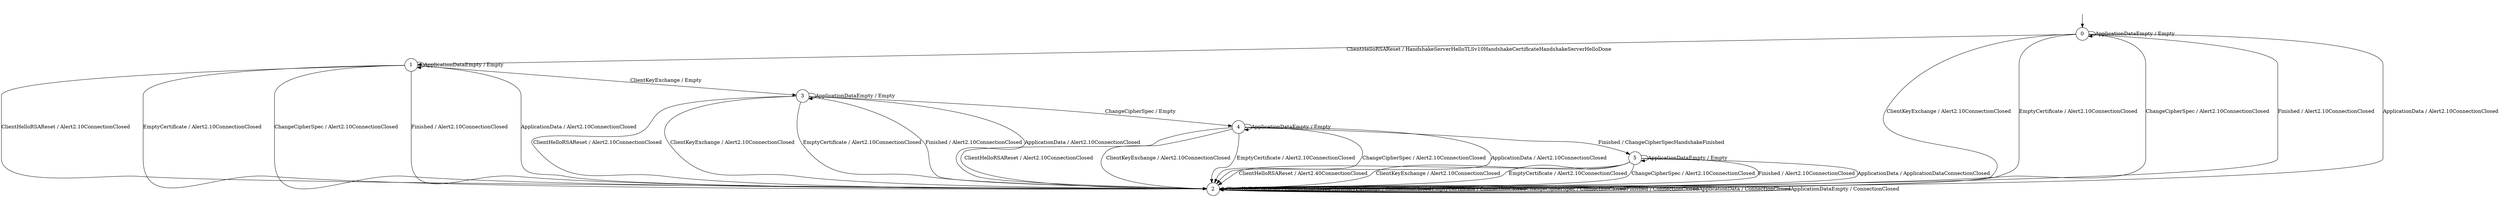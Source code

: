 digraph g {
__start0 [label="" shape="none"];

	s0 [shape="circle" label="0"];
	s1 [shape="circle" label="1"];
	s2 [shape="circle" label="2"];
	s3 [shape="circle" label="3"];
	s4 [shape="circle" label="4"];
	s5 [shape="circle" label="5"];
	s0 -> s1 [label="ClientHelloRSAReset / HandshakeServerHelloTLSv10HandshakeCertificateHandshakeServerHelloDone"];
	s0 -> s2 [label="ClientKeyExchange / Alert2.10ConnectionClosed"];
	s0 -> s2 [label="EmptyCertificate / Alert2.10ConnectionClosed"];
	s0 -> s2 [label="ChangeCipherSpec / Alert2.10ConnectionClosed"];
	s0 -> s2 [label="Finished / Alert2.10ConnectionClosed"];
	s0 -> s2 [label="ApplicationData / Alert2.10ConnectionClosed"];
	s0 -> s0 [label="ApplicationDataEmpty / Empty"];
	s1 -> s2 [label="ClientHelloRSAReset / Alert2.10ConnectionClosed"];
	s1 -> s3 [label="ClientKeyExchange / Empty"];
	s1 -> s2 [label="EmptyCertificate / Alert2.10ConnectionClosed"];
	s1 -> s2 [label="ChangeCipherSpec / Alert2.10ConnectionClosed"];
	s1 -> s2 [label="Finished / Alert2.10ConnectionClosed"];
	s1 -> s2 [label="ApplicationData / Alert2.10ConnectionClosed"];
	s1 -> s1 [label="ApplicationDataEmpty / Empty"];
	s2 -> s2 [label="ClientHelloRSAReset / ConnectionClosed"];
	s2 -> s2 [label="ClientKeyExchange / ConnectionClosed"];
	s2 -> s2 [label="EmptyCertificate / ConnectionClosed"];
	s2 -> s2 [label="ChangeCipherSpec / ConnectionClosed"];
	s2 -> s2 [label="Finished / ConnectionClosed"];
	s2 -> s2 [label="ApplicationData / ConnectionClosed"];
	s2 -> s2 [label="ApplicationDataEmpty / ConnectionClosed"];
	s3 -> s2 [label="ClientHelloRSAReset / Alert2.10ConnectionClosed"];
	s3 -> s2 [label="ClientKeyExchange / Alert2.10ConnectionClosed"];
	s3 -> s2 [label="EmptyCertificate / Alert2.10ConnectionClosed"];
	s3 -> s4 [label="ChangeCipherSpec / Empty"];
	s3 -> s2 [label="Finished / Alert2.10ConnectionClosed"];
	s3 -> s2 [label="ApplicationData / Alert2.10ConnectionClosed"];
	s3 -> s3 [label="ApplicationDataEmpty / Empty"];
	s4 -> s2 [label="ClientHelloRSAReset / Alert2.10ConnectionClosed"];
	s4 -> s2 [label="ClientKeyExchange / Alert2.10ConnectionClosed"];
	s4 -> s2 [label="EmptyCertificate / Alert2.10ConnectionClosed"];
	s4 -> s2 [label="ChangeCipherSpec / Alert2.10ConnectionClosed"];
	s4 -> s5 [label="Finished / ChangeCipherSpecHandshakeFinished"];
	s4 -> s2 [label="ApplicationData / Alert2.10ConnectionClosed"];
	s4 -> s4 [label="ApplicationDataEmpty / Empty"];
	s5 -> s2 [label="ClientHelloRSAReset / Alert2.40ConnectionClosed"];
	s5 -> s2 [label="ClientKeyExchange / Alert2.10ConnectionClosed"];
	s5 -> s2 [label="EmptyCertificate / Alert2.10ConnectionClosed"];
	s5 -> s2 [label="ChangeCipherSpec / Alert2.10ConnectionClosed"];
	s5 -> s2 [label="Finished / Alert2.10ConnectionClosed"];
	s5 -> s2 [label="ApplicationData / ApplicationDataConnectionClosed"];
	s5 -> s5 [label="ApplicationDataEmpty / Empty"];

__start0 -> s0;
}
